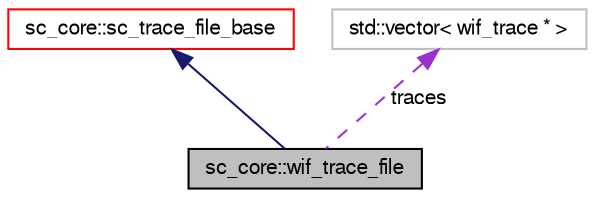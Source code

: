 digraph G
{
  edge [fontname="FreeSans",fontsize="10",labelfontname="FreeSans",labelfontsize="10"];
  node [fontname="FreeSans",fontsize="10",shape=record];
  Node1 [label="sc_core::wif_trace_file",height=0.2,width=0.4,color="black", fillcolor="grey75", style="filled" fontcolor="black"];
  Node2 -> Node1 [dir=back,color="midnightblue",fontsize="10",style="solid",fontname="FreeSans"];
  Node2 [label="sc_core::sc_trace_file_base",height=0.2,width=0.4,color="red", fillcolor="white", style="filled",URL="$a00218.html"];
  Node3 -> Node1 [dir=back,color="darkorchid3",fontsize="10",style="dashed",label="traces",fontname="FreeSans"];
  Node3 [label="std::vector\< wif_trace * \>",height=0.2,width=0.4,color="grey75", fillcolor="white", style="filled"];
}
